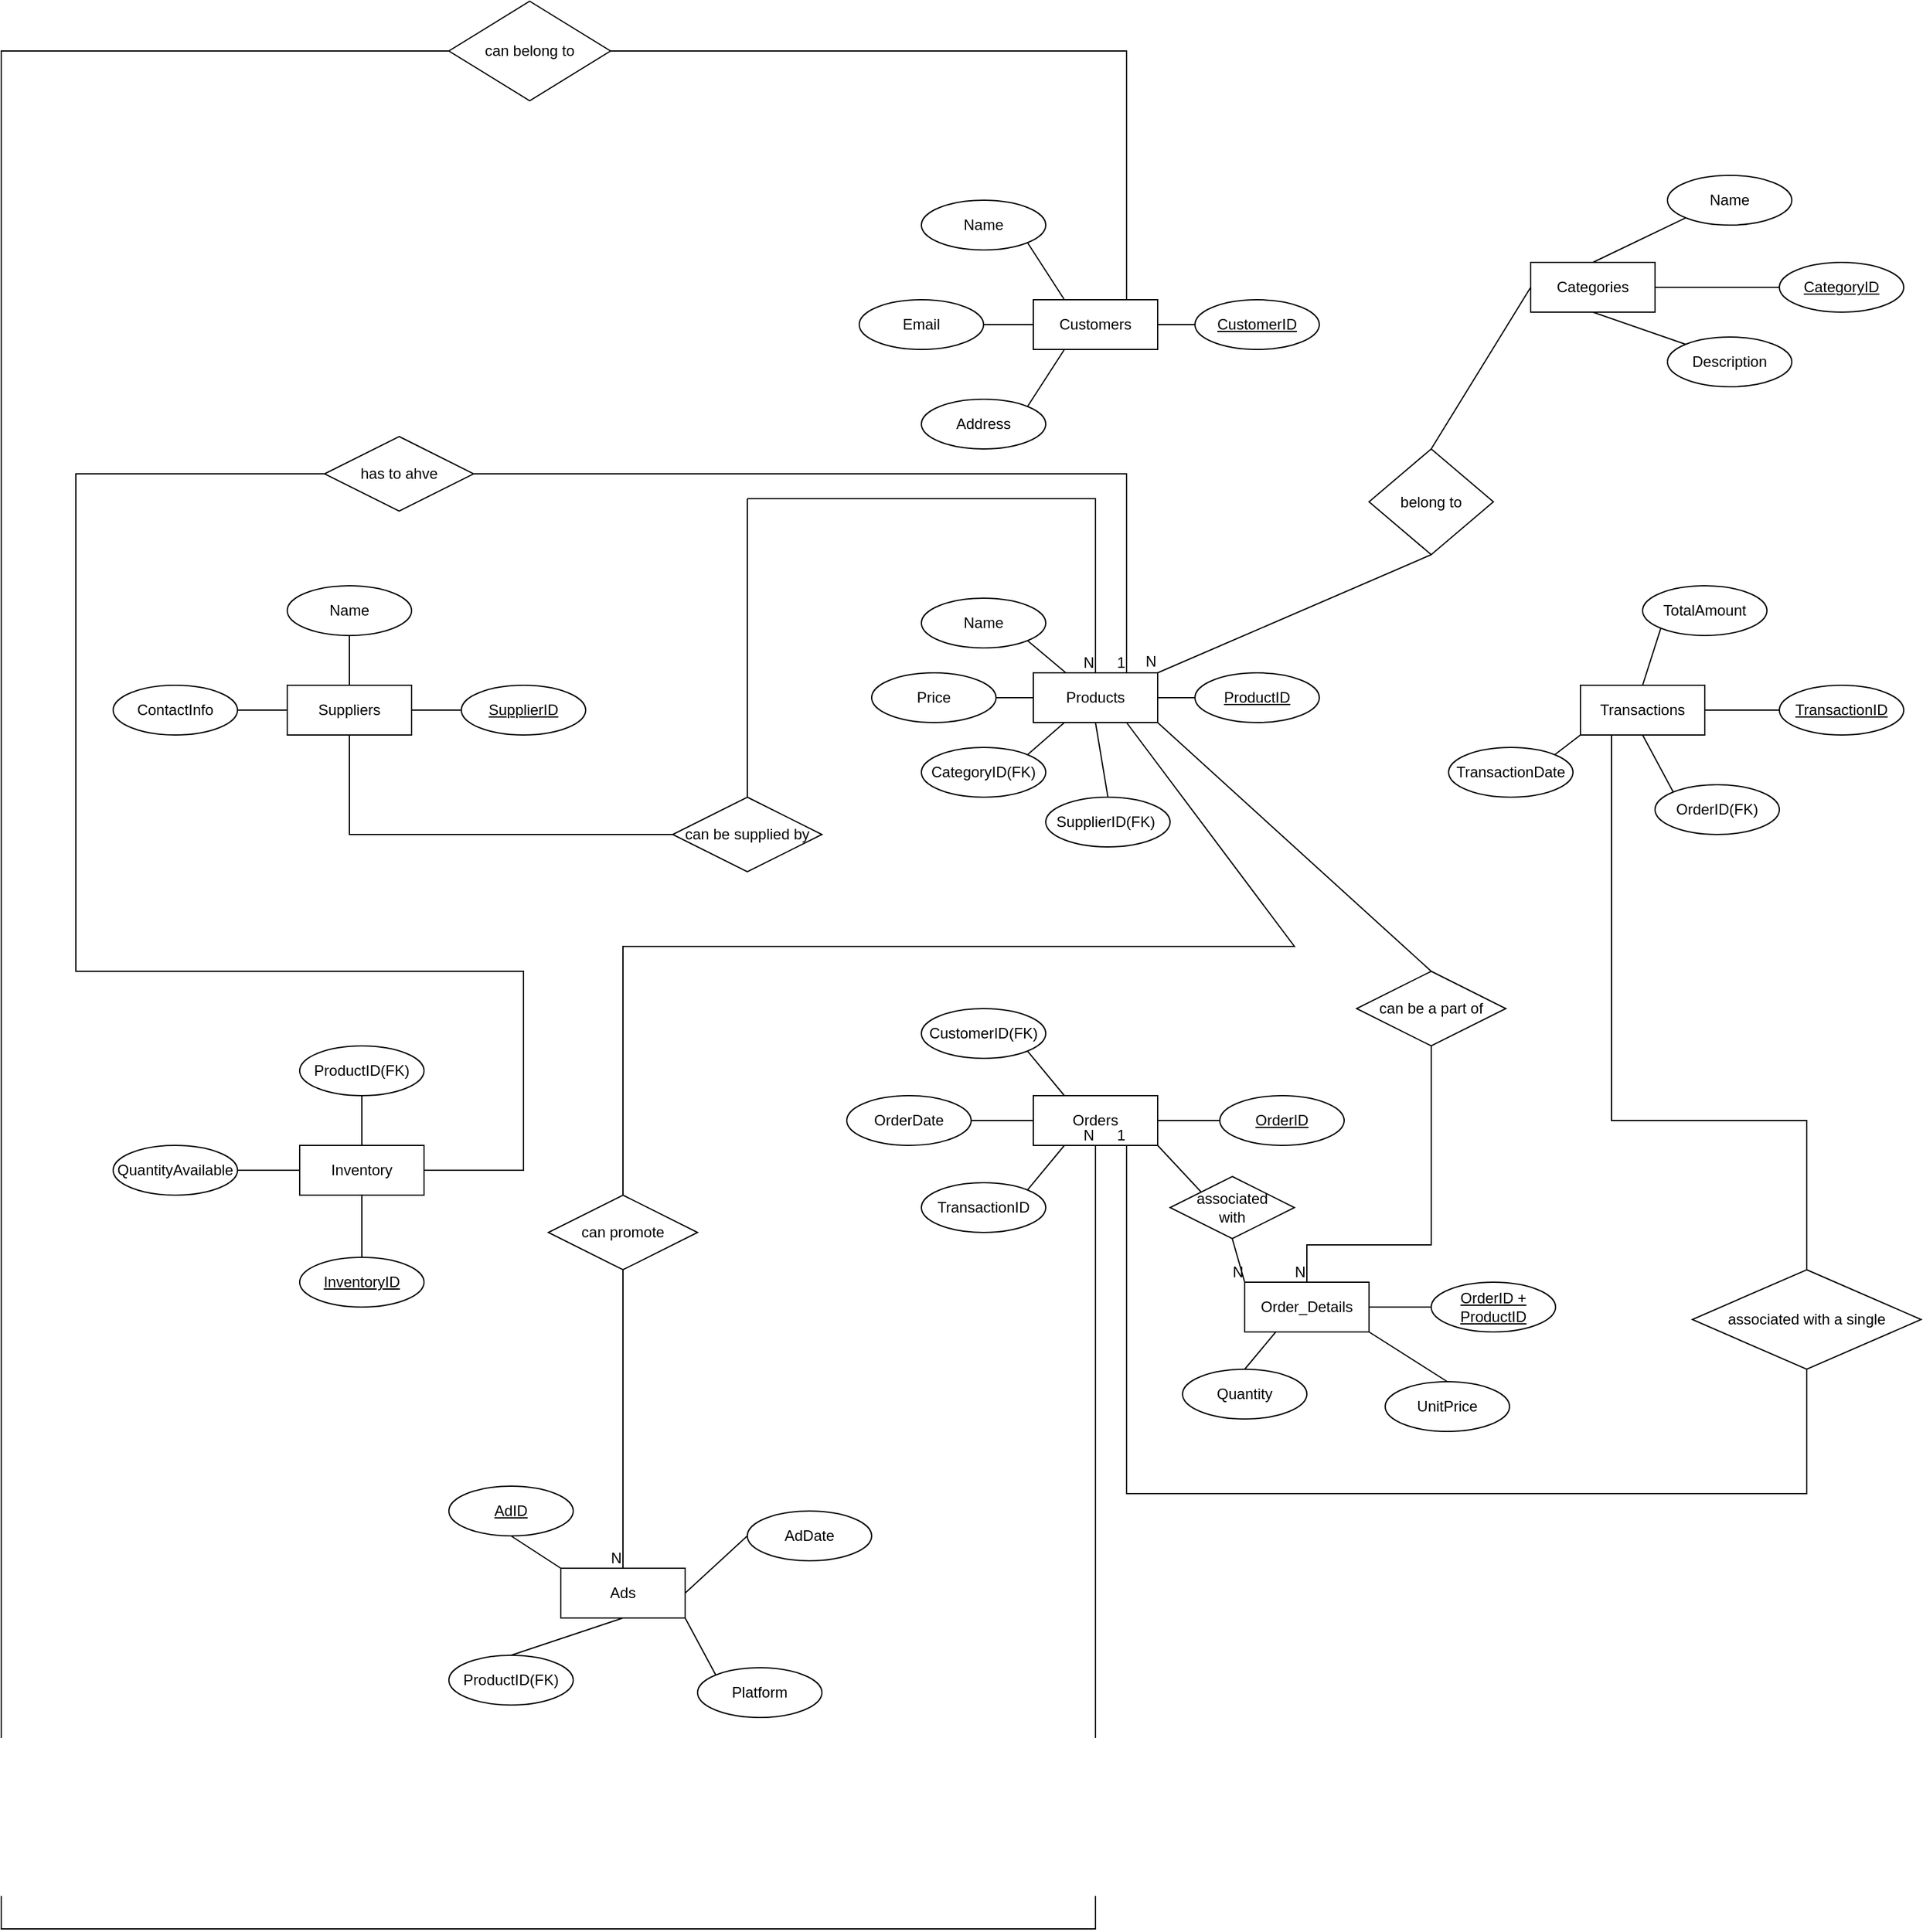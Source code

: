 <mxfile version="23.1.2" type="github">
  <diagram id="R2lEEEUBdFMjLlhIrx00" name="Page-1">
    <mxGraphModel dx="3212" dy="1255" grid="1" gridSize="10" guides="1" tooltips="1" connect="1" arrows="1" fold="1" page="1" pageScale="1" pageWidth="827" pageHeight="1169" math="0" shadow="0" extFonts="Permanent Marker^https://fonts.googleapis.com/css?family=Permanent+Marker">
      <root>
        <mxCell id="0" />
        <mxCell id="1" parent="0" />
        <mxCell id="zfA8GvS_sk62KVz_93GT-23" value="Products" style="whiteSpace=wrap;html=1;align=center;" vertex="1" parent="1">
          <mxGeometry x="30" y="1060" width="100" height="40" as="geometry" />
        </mxCell>
        <mxCell id="zfA8GvS_sk62KVz_93GT-25" value="ProductID" style="ellipse;whiteSpace=wrap;html=1;align=center;fontStyle=4;" vertex="1" parent="1">
          <mxGeometry x="160" y="1060" width="100" height="40" as="geometry" />
        </mxCell>
        <mxCell id="zfA8GvS_sk62KVz_93GT-29" value="" style="endArrow=none;html=1;rounded=0;entryX=0;entryY=0.5;entryDx=0;entryDy=0;exitX=1;exitY=0.5;exitDx=0;exitDy=0;" edge="1" parent="1" source="zfA8GvS_sk62KVz_93GT-23" target="zfA8GvS_sk62KVz_93GT-25">
          <mxGeometry relative="1" as="geometry">
            <mxPoint x="50" y="1050" as="sourcePoint" />
            <mxPoint x="210" y="1050" as="targetPoint" />
          </mxGeometry>
        </mxCell>
        <mxCell id="zfA8GvS_sk62KVz_93GT-30" value="Name" style="ellipse;whiteSpace=wrap;html=1;align=center;" vertex="1" parent="1">
          <mxGeometry x="-60" y="1000" width="100" height="40" as="geometry" />
        </mxCell>
        <mxCell id="zfA8GvS_sk62KVz_93GT-31" value="Price" style="ellipse;whiteSpace=wrap;html=1;align=center;" vertex="1" parent="1">
          <mxGeometry x="-100" y="1060" width="100" height="40" as="geometry" />
        </mxCell>
        <mxCell id="zfA8GvS_sk62KVz_93GT-32" value="CategoryID(FK)" style="ellipse;whiteSpace=wrap;html=1;align=center;" vertex="1" parent="1">
          <mxGeometry x="-60" y="1120" width="100" height="40" as="geometry" />
        </mxCell>
        <mxCell id="zfA8GvS_sk62KVz_93GT-33" value="SupplierID(FK)&amp;nbsp;" style="ellipse;whiteSpace=wrap;html=1;align=center;" vertex="1" parent="1">
          <mxGeometry x="40" y="1160" width="100" height="40" as="geometry" />
        </mxCell>
        <mxCell id="zfA8GvS_sk62KVz_93GT-34" value="" style="endArrow=none;html=1;rounded=0;exitX=1;exitY=1;exitDx=0;exitDy=0;" edge="1" parent="1" source="zfA8GvS_sk62KVz_93GT-30" target="zfA8GvS_sk62KVz_93GT-23">
          <mxGeometry relative="1" as="geometry">
            <mxPoint x="50" y="1050" as="sourcePoint" />
            <mxPoint x="210" y="1050" as="targetPoint" />
          </mxGeometry>
        </mxCell>
        <mxCell id="zfA8GvS_sk62KVz_93GT-35" value="" style="endArrow=none;html=1;rounded=0;exitX=1;exitY=0.5;exitDx=0;exitDy=0;entryX=0;entryY=0.5;entryDx=0;entryDy=0;" edge="1" parent="1" source="zfA8GvS_sk62KVz_93GT-31" target="zfA8GvS_sk62KVz_93GT-23">
          <mxGeometry relative="1" as="geometry">
            <mxPoint x="60" y="1060" as="sourcePoint" />
            <mxPoint x="220" y="1060" as="targetPoint" />
          </mxGeometry>
        </mxCell>
        <mxCell id="zfA8GvS_sk62KVz_93GT-36" value="" style="endArrow=none;html=1;rounded=0;exitX=1;exitY=0;exitDx=0;exitDy=0;entryX=0.25;entryY=1;entryDx=0;entryDy=0;" edge="1" parent="1" source="zfA8GvS_sk62KVz_93GT-32" target="zfA8GvS_sk62KVz_93GT-23">
          <mxGeometry relative="1" as="geometry">
            <mxPoint x="70" y="1070" as="sourcePoint" />
            <mxPoint x="230" y="1070" as="targetPoint" />
          </mxGeometry>
        </mxCell>
        <mxCell id="zfA8GvS_sk62KVz_93GT-37" value="" style="endArrow=none;html=1;rounded=0;exitX=0.5;exitY=0;exitDx=0;exitDy=0;entryX=0.5;entryY=1;entryDx=0;entryDy=0;" edge="1" parent="1" source="zfA8GvS_sk62KVz_93GT-33" target="zfA8GvS_sk62KVz_93GT-23">
          <mxGeometry relative="1" as="geometry">
            <mxPoint x="80" y="1080" as="sourcePoint" />
            <mxPoint x="240" y="1080" as="targetPoint" />
          </mxGeometry>
        </mxCell>
        <mxCell id="zfA8GvS_sk62KVz_93GT-38" value="Customers" style="whiteSpace=wrap;html=1;align=center;" vertex="1" parent="1">
          <mxGeometry x="30" y="760" width="100" height="40" as="geometry" />
        </mxCell>
        <mxCell id="zfA8GvS_sk62KVz_93GT-39" value="CustomerID" style="ellipse;whiteSpace=wrap;html=1;align=center;fontStyle=4;" vertex="1" parent="1">
          <mxGeometry x="160" y="760" width="100" height="40" as="geometry" />
        </mxCell>
        <mxCell id="zfA8GvS_sk62KVz_93GT-40" value="Name" style="ellipse;whiteSpace=wrap;html=1;align=center;" vertex="1" parent="1">
          <mxGeometry x="-60" y="680" width="100" height="40" as="geometry" />
        </mxCell>
        <mxCell id="zfA8GvS_sk62KVz_93GT-41" value="Email" style="ellipse;whiteSpace=wrap;html=1;align=center;" vertex="1" parent="1">
          <mxGeometry x="-110" y="760" width="100" height="40" as="geometry" />
        </mxCell>
        <mxCell id="zfA8GvS_sk62KVz_93GT-42" value="Address" style="ellipse;whiteSpace=wrap;html=1;align=center;" vertex="1" parent="1">
          <mxGeometry x="-60" y="840" width="100" height="40" as="geometry" />
        </mxCell>
        <mxCell id="zfA8GvS_sk62KVz_93GT-43" value="" style="endArrow=none;html=1;rounded=0;exitX=1;exitY=0;exitDx=0;exitDy=0;entryX=0.25;entryY=1;entryDx=0;entryDy=0;" edge="1" parent="1" source="zfA8GvS_sk62KVz_93GT-42" target="zfA8GvS_sk62KVz_93GT-38">
          <mxGeometry relative="1" as="geometry">
            <mxPoint x="90" y="860.48" as="sourcePoint" />
            <mxPoint x="310" y="880" as="targetPoint" />
          </mxGeometry>
        </mxCell>
        <mxCell id="zfA8GvS_sk62KVz_93GT-44" value="" style="endArrow=none;html=1;rounded=0;exitX=1;exitY=0.5;exitDx=0;exitDy=0;entryX=0;entryY=0.5;entryDx=0;entryDy=0;" edge="1" parent="1" source="zfA8GvS_sk62KVz_93GT-41" target="zfA8GvS_sk62KVz_93GT-38">
          <mxGeometry relative="1" as="geometry">
            <mxPoint x="110" y="850" as="sourcePoint" />
            <mxPoint x="270" y="850" as="targetPoint" />
          </mxGeometry>
        </mxCell>
        <mxCell id="zfA8GvS_sk62KVz_93GT-45" value="" style="endArrow=none;html=1;rounded=0;exitX=1;exitY=1;exitDx=0;exitDy=0;entryX=0.25;entryY=0;entryDx=0;entryDy=0;" edge="1" parent="1" source="zfA8GvS_sk62KVz_93GT-40" target="zfA8GvS_sk62KVz_93GT-38">
          <mxGeometry relative="1" as="geometry">
            <mxPoint x="70" y="850" as="sourcePoint" />
            <mxPoint x="230" y="850" as="targetPoint" />
          </mxGeometry>
        </mxCell>
        <mxCell id="zfA8GvS_sk62KVz_93GT-46" value="" style="endArrow=none;html=1;rounded=0;entryX=0;entryY=0.5;entryDx=0;entryDy=0;exitX=1;exitY=0.5;exitDx=0;exitDy=0;" edge="1" parent="1" source="zfA8GvS_sk62KVz_93GT-38" target="zfA8GvS_sk62KVz_93GT-39">
          <mxGeometry relative="1" as="geometry">
            <mxPoint x="80" y="860" as="sourcePoint" />
            <mxPoint x="240" y="860" as="targetPoint" />
          </mxGeometry>
        </mxCell>
        <mxCell id="zfA8GvS_sk62KVz_93GT-47" value="Orders" style="whiteSpace=wrap;html=1;align=center;" vertex="1" parent="1">
          <mxGeometry x="30" y="1400" width="100" height="40" as="geometry" />
        </mxCell>
        <mxCell id="zfA8GvS_sk62KVz_93GT-48" value="OrderID" style="ellipse;whiteSpace=wrap;html=1;align=center;fontStyle=4;" vertex="1" parent="1">
          <mxGeometry x="180" y="1400" width="100" height="40" as="geometry" />
        </mxCell>
        <mxCell id="zfA8GvS_sk62KVz_93GT-49" value="CustomerID(FK)" style="ellipse;whiteSpace=wrap;html=1;align=center;" vertex="1" parent="1">
          <mxGeometry x="-60" y="1330" width="100" height="40" as="geometry" />
        </mxCell>
        <mxCell id="zfA8GvS_sk62KVz_93GT-50" value="OrderDate" style="ellipse;whiteSpace=wrap;html=1;align=center;" vertex="1" parent="1">
          <mxGeometry x="-120" y="1400" width="100" height="40" as="geometry" />
        </mxCell>
        <mxCell id="zfA8GvS_sk62KVz_93GT-51" value="TransactionID" style="ellipse;whiteSpace=wrap;html=1;align=center;" vertex="1" parent="1">
          <mxGeometry x="-60" y="1470" width="100" height="40" as="geometry" />
        </mxCell>
        <mxCell id="zfA8GvS_sk62KVz_93GT-52" value="" style="endArrow=none;html=1;rounded=0;entryX=0;entryY=0.5;entryDx=0;entryDy=0;exitX=1;exitY=0.5;exitDx=0;exitDy=0;" edge="1" parent="1" source="zfA8GvS_sk62KVz_93GT-50" target="zfA8GvS_sk62KVz_93GT-47">
          <mxGeometry relative="1" as="geometry">
            <mxPoint x="-30" y="1480" as="sourcePoint" />
            <mxPoint x="130" y="1480" as="targetPoint" />
          </mxGeometry>
        </mxCell>
        <mxCell id="zfA8GvS_sk62KVz_93GT-54" value="" style="endArrow=none;html=1;rounded=0;entryX=0.25;entryY=1;entryDx=0;entryDy=0;exitX=1;exitY=0;exitDx=0;exitDy=0;" edge="1" parent="1" source="zfA8GvS_sk62KVz_93GT-51" target="zfA8GvS_sk62KVz_93GT-47">
          <mxGeometry relative="1" as="geometry">
            <mxPoint x="-10" y="1430" as="sourcePoint" />
            <mxPoint x="40" y="1430" as="targetPoint" />
          </mxGeometry>
        </mxCell>
        <mxCell id="zfA8GvS_sk62KVz_93GT-55" value="" style="endArrow=none;html=1;rounded=0;entryX=0.25;entryY=0;entryDx=0;entryDy=0;exitX=1;exitY=1;exitDx=0;exitDy=0;" edge="1" parent="1" source="zfA8GvS_sk62KVz_93GT-49" target="zfA8GvS_sk62KVz_93GT-47">
          <mxGeometry relative="1" as="geometry">
            <mxPoint y="1440" as="sourcePoint" />
            <mxPoint x="50" y="1440" as="targetPoint" />
          </mxGeometry>
        </mxCell>
        <mxCell id="zfA8GvS_sk62KVz_93GT-56" value="" style="endArrow=none;html=1;rounded=0;entryX=1;entryY=0.5;entryDx=0;entryDy=0;exitX=0;exitY=0.5;exitDx=0;exitDy=0;" edge="1" parent="1" source="zfA8GvS_sk62KVz_93GT-48" target="zfA8GvS_sk62KVz_93GT-47">
          <mxGeometry relative="1" as="geometry">
            <mxPoint x="10" y="1450" as="sourcePoint" />
            <mxPoint x="60" y="1450" as="targetPoint" />
          </mxGeometry>
        </mxCell>
        <mxCell id="zfA8GvS_sk62KVz_93GT-57" value="Order_Details" style="whiteSpace=wrap;html=1;align=center;" vertex="1" parent="1">
          <mxGeometry x="200" y="1550" width="100" height="40" as="geometry" />
        </mxCell>
        <mxCell id="zfA8GvS_sk62KVz_93GT-58" value="OrderID + ProductID" style="ellipse;whiteSpace=wrap;html=1;align=center;fontStyle=4;" vertex="1" parent="1">
          <mxGeometry x="350" y="1550" width="100" height="40" as="geometry" />
        </mxCell>
        <mxCell id="zfA8GvS_sk62KVz_93GT-59" value="UnitPrice" style="ellipse;whiteSpace=wrap;html=1;align=center;" vertex="1" parent="1">
          <mxGeometry x="313" y="1630" width="100" height="40" as="geometry" />
        </mxCell>
        <mxCell id="zfA8GvS_sk62KVz_93GT-60" value="Quantity" style="ellipse;whiteSpace=wrap;html=1;align=center;" vertex="1" parent="1">
          <mxGeometry x="150" y="1620" width="100" height="40" as="geometry" />
        </mxCell>
        <mxCell id="zfA8GvS_sk62KVz_93GT-61" value="" style="endArrow=none;html=1;rounded=0;entryX=0.5;entryY=0;entryDx=0;entryDy=0;exitX=0.25;exitY=1;exitDx=0;exitDy=0;" edge="1" parent="1" source="zfA8GvS_sk62KVz_93GT-57" target="zfA8GvS_sk62KVz_93GT-60">
          <mxGeometry relative="1" as="geometry">
            <mxPoint x="20" y="1460" as="sourcePoint" />
            <mxPoint x="70" y="1460" as="targetPoint" />
          </mxGeometry>
        </mxCell>
        <mxCell id="zfA8GvS_sk62KVz_93GT-62" value="" style="endArrow=none;html=1;rounded=0;entryX=0;entryY=0.5;entryDx=0;entryDy=0;exitX=1;exitY=0.5;exitDx=0;exitDy=0;" edge="1" parent="1" source="zfA8GvS_sk62KVz_93GT-57" target="zfA8GvS_sk62KVz_93GT-58">
          <mxGeometry relative="1" as="geometry">
            <mxPoint x="30" y="1470" as="sourcePoint" />
            <mxPoint x="80" y="1470" as="targetPoint" />
          </mxGeometry>
        </mxCell>
        <mxCell id="zfA8GvS_sk62KVz_93GT-63" value="" style="endArrow=none;html=1;rounded=0;entryX=0.5;entryY=0;entryDx=0;entryDy=0;exitX=1;exitY=1;exitDx=0;exitDy=0;" edge="1" parent="1" source="zfA8GvS_sk62KVz_93GT-57" target="zfA8GvS_sk62KVz_93GT-59">
          <mxGeometry relative="1" as="geometry">
            <mxPoint x="40" y="1480" as="sourcePoint" />
            <mxPoint x="90" y="1480" as="targetPoint" />
          </mxGeometry>
        </mxCell>
        <mxCell id="zfA8GvS_sk62KVz_93GT-64" value="Transactions" style="whiteSpace=wrap;html=1;align=center;" vertex="1" parent="1">
          <mxGeometry x="470" y="1070" width="100" height="40" as="geometry" />
        </mxCell>
        <mxCell id="zfA8GvS_sk62KVz_93GT-65" value="TransactionID" style="ellipse;whiteSpace=wrap;html=1;align=center;fontStyle=4;" vertex="1" parent="1">
          <mxGeometry x="630" y="1070" width="100" height="40" as="geometry" />
        </mxCell>
        <mxCell id="zfA8GvS_sk62KVz_93GT-66" value="OrderID(FK)" style="ellipse;whiteSpace=wrap;html=1;align=center;" vertex="1" parent="1">
          <mxGeometry x="530" y="1150" width="100" height="40" as="geometry" />
        </mxCell>
        <mxCell id="zfA8GvS_sk62KVz_93GT-67" value="TransactionDate" style="ellipse;whiteSpace=wrap;html=1;align=center;" vertex="1" parent="1">
          <mxGeometry x="364" y="1120" width="100" height="40" as="geometry" />
        </mxCell>
        <mxCell id="zfA8GvS_sk62KVz_93GT-68" value="TotalAmount" style="ellipse;whiteSpace=wrap;html=1;align=center;" vertex="1" parent="1">
          <mxGeometry x="520" y="990" width="100" height="40" as="geometry" />
        </mxCell>
        <mxCell id="zfA8GvS_sk62KVz_93GT-69" value="" style="endArrow=none;html=1;rounded=0;exitX=0.5;exitY=1;exitDx=0;exitDy=0;entryX=0;entryY=0;entryDx=0;entryDy=0;" edge="1" parent="1" source="zfA8GvS_sk62KVz_93GT-64" target="zfA8GvS_sk62KVz_93GT-66">
          <mxGeometry relative="1" as="geometry">
            <mxPoint x="460" y="1140" as="sourcePoint" />
            <mxPoint x="620" y="1140" as="targetPoint" />
          </mxGeometry>
        </mxCell>
        <mxCell id="zfA8GvS_sk62KVz_93GT-71" value="" style="endArrow=none;html=1;rounded=0;exitX=1;exitY=0.5;exitDx=0;exitDy=0;entryX=0;entryY=0.5;entryDx=0;entryDy=0;" edge="1" parent="1" source="zfA8GvS_sk62KVz_93GT-64" target="zfA8GvS_sk62KVz_93GT-65">
          <mxGeometry relative="1" as="geometry">
            <mxPoint x="530" y="1120" as="sourcePoint" />
            <mxPoint x="555" y="1166" as="targetPoint" />
          </mxGeometry>
        </mxCell>
        <mxCell id="zfA8GvS_sk62KVz_93GT-72" value="" style="endArrow=none;html=1;rounded=0;exitX=1;exitY=0;exitDx=0;exitDy=0;entryX=0;entryY=1;entryDx=0;entryDy=0;" edge="1" parent="1" source="zfA8GvS_sk62KVz_93GT-67" target="zfA8GvS_sk62KVz_93GT-64">
          <mxGeometry relative="1" as="geometry">
            <mxPoint x="580" y="1100" as="sourcePoint" />
            <mxPoint x="640" y="1100" as="targetPoint" />
          </mxGeometry>
        </mxCell>
        <mxCell id="zfA8GvS_sk62KVz_93GT-73" value="" style="endArrow=none;html=1;rounded=0;exitX=0;exitY=1;exitDx=0;exitDy=0;entryX=0.5;entryY=0;entryDx=0;entryDy=0;" edge="1" parent="1" source="zfA8GvS_sk62KVz_93GT-68" target="zfA8GvS_sk62KVz_93GT-64">
          <mxGeometry relative="1" as="geometry">
            <mxPoint x="459" y="1136" as="sourcePoint" />
            <mxPoint x="480" y="1120" as="targetPoint" />
          </mxGeometry>
        </mxCell>
        <mxCell id="zfA8GvS_sk62KVz_93GT-74" value="Suppliers" style="whiteSpace=wrap;html=1;align=center;" vertex="1" parent="1">
          <mxGeometry x="-570" y="1070" width="100" height="40" as="geometry" />
        </mxCell>
        <mxCell id="zfA8GvS_sk62KVz_93GT-75" value="SupplierID" style="ellipse;whiteSpace=wrap;html=1;align=center;fontStyle=4;" vertex="1" parent="1">
          <mxGeometry x="-430" y="1070" width="100" height="40" as="geometry" />
        </mxCell>
        <mxCell id="zfA8GvS_sk62KVz_93GT-76" value="Name" style="ellipse;whiteSpace=wrap;html=1;align=center;" vertex="1" parent="1">
          <mxGeometry x="-570" y="990" width="100" height="40" as="geometry" />
        </mxCell>
        <mxCell id="zfA8GvS_sk62KVz_93GT-77" value="ContactInfo" style="ellipse;whiteSpace=wrap;html=1;align=center;" vertex="1" parent="1">
          <mxGeometry x="-710" y="1070" width="100" height="40" as="geometry" />
        </mxCell>
        <mxCell id="zfA8GvS_sk62KVz_93GT-78" value="" style="endArrow=none;html=1;rounded=0;entryX=0;entryY=0.5;entryDx=0;entryDy=0;exitX=1;exitY=0.5;exitDx=0;exitDy=0;" edge="1" parent="1" source="zfA8GvS_sk62KVz_93GT-77" target="zfA8GvS_sk62KVz_93GT-74">
          <mxGeometry relative="1" as="geometry">
            <mxPoint x="-610" y="1220" as="sourcePoint" />
            <mxPoint x="-450" y="1220" as="targetPoint" />
          </mxGeometry>
        </mxCell>
        <mxCell id="zfA8GvS_sk62KVz_93GT-79" value="" style="endArrow=none;html=1;rounded=0;entryX=0;entryY=0.5;entryDx=0;entryDy=0;exitX=1;exitY=0.5;exitDx=0;exitDy=0;" edge="1" parent="1" source="zfA8GvS_sk62KVz_93GT-74" target="zfA8GvS_sk62KVz_93GT-75">
          <mxGeometry relative="1" as="geometry">
            <mxPoint x="-600" y="1230" as="sourcePoint" />
            <mxPoint x="-440" y="1230" as="targetPoint" />
          </mxGeometry>
        </mxCell>
        <mxCell id="zfA8GvS_sk62KVz_93GT-80" value="" style="endArrow=none;html=1;rounded=0;exitX=0.5;exitY=1;exitDx=0;exitDy=0;" edge="1" parent="1" source="zfA8GvS_sk62KVz_93GT-76" target="zfA8GvS_sk62KVz_93GT-74">
          <mxGeometry relative="1" as="geometry">
            <mxPoint x="-590" y="1240" as="sourcePoint" />
            <mxPoint x="-430" y="1240" as="targetPoint" />
          </mxGeometry>
        </mxCell>
        <mxCell id="zfA8GvS_sk62KVz_93GT-81" value="Categories" style="whiteSpace=wrap;html=1;align=center;" vertex="1" parent="1">
          <mxGeometry x="430" y="730" width="100" height="40" as="geometry" />
        </mxCell>
        <mxCell id="zfA8GvS_sk62KVz_93GT-82" value="CategoryID" style="ellipse;whiteSpace=wrap;html=1;align=center;fontStyle=4;" vertex="1" parent="1">
          <mxGeometry x="630" y="730" width="100" height="40" as="geometry" />
        </mxCell>
        <mxCell id="zfA8GvS_sk62KVz_93GT-83" value="Description" style="ellipse;whiteSpace=wrap;html=1;align=center;" vertex="1" parent="1">
          <mxGeometry x="540" y="790" width="100" height="40" as="geometry" />
        </mxCell>
        <mxCell id="zfA8GvS_sk62KVz_93GT-84" value="Name" style="ellipse;whiteSpace=wrap;html=1;align=center;" vertex="1" parent="1">
          <mxGeometry x="540" y="660" width="100" height="40" as="geometry" />
        </mxCell>
        <mxCell id="zfA8GvS_sk62KVz_93GT-85" value="" style="endArrow=none;html=1;rounded=0;exitX=0;exitY=0;exitDx=0;exitDy=0;entryX=0.5;entryY=1;entryDx=0;entryDy=0;" edge="1" parent="1" source="zfA8GvS_sk62KVz_93GT-83" target="zfA8GvS_sk62KVz_93GT-81">
          <mxGeometry relative="1" as="geometry">
            <mxPoint x="20" y="940" as="sourcePoint" />
            <mxPoint x="100" y="940" as="targetPoint" />
          </mxGeometry>
        </mxCell>
        <mxCell id="zfA8GvS_sk62KVz_93GT-86" value="" style="endArrow=none;html=1;rounded=0;entryX=0;entryY=0.5;entryDx=0;entryDy=0;exitX=1;exitY=0.5;exitDx=0;exitDy=0;" edge="1" parent="1" source="zfA8GvS_sk62KVz_93GT-81" target="zfA8GvS_sk62KVz_93GT-82">
          <mxGeometry relative="1" as="geometry">
            <mxPoint x="320" y="930" as="sourcePoint" />
            <mxPoint x="110" y="950" as="targetPoint" />
          </mxGeometry>
        </mxCell>
        <mxCell id="zfA8GvS_sk62KVz_93GT-87" value="" style="endArrow=none;html=1;rounded=0;entryX=0;entryY=1;entryDx=0;entryDy=0;exitX=0.5;exitY=0;exitDx=0;exitDy=0;" edge="1" parent="1" source="zfA8GvS_sk62KVz_93GT-81" target="zfA8GvS_sk62KVz_93GT-84">
          <mxGeometry relative="1" as="geometry">
            <mxPoint x="40" y="960" as="sourcePoint" />
            <mxPoint x="120" y="960" as="targetPoint" />
          </mxGeometry>
        </mxCell>
        <mxCell id="zfA8GvS_sk62KVz_93GT-88" value="Inventory" style="whiteSpace=wrap;html=1;align=center;" vertex="1" parent="1">
          <mxGeometry x="-560" y="1440" width="100" height="40" as="geometry" />
        </mxCell>
        <mxCell id="zfA8GvS_sk62KVz_93GT-89" value="InventoryID" style="ellipse;whiteSpace=wrap;html=1;align=center;fontStyle=4;" vertex="1" parent="1">
          <mxGeometry x="-560" y="1530" width="100" height="40" as="geometry" />
        </mxCell>
        <mxCell id="zfA8GvS_sk62KVz_93GT-90" value="ProductID(FK)" style="ellipse;whiteSpace=wrap;html=1;align=center;" vertex="1" parent="1">
          <mxGeometry x="-560" y="1360" width="100" height="40" as="geometry" />
        </mxCell>
        <mxCell id="zfA8GvS_sk62KVz_93GT-91" value="QuantityAvailable" style="ellipse;whiteSpace=wrap;html=1;align=center;" vertex="1" parent="1">
          <mxGeometry x="-710" y="1440" width="100" height="40" as="geometry" />
        </mxCell>
        <mxCell id="zfA8GvS_sk62KVz_93GT-93" value="" style="endArrow=none;html=1;rounded=0;exitX=0.5;exitY=1;exitDx=0;exitDy=0;entryX=0.5;entryY=0;entryDx=0;entryDy=0;" edge="1" parent="1" source="zfA8GvS_sk62KVz_93GT-88" target="zfA8GvS_sk62KVz_93GT-89">
          <mxGeometry relative="1" as="geometry">
            <mxPoint x="-680" y="1550" as="sourcePoint" />
            <mxPoint x="-600" y="1600" as="targetPoint" />
          </mxGeometry>
        </mxCell>
        <mxCell id="zfA8GvS_sk62KVz_93GT-94" value="" style="endArrow=none;html=1;rounded=0;exitX=1;exitY=0.5;exitDx=0;exitDy=0;entryX=0;entryY=0.5;entryDx=0;entryDy=0;" edge="1" parent="1" source="zfA8GvS_sk62KVz_93GT-91" target="zfA8GvS_sk62KVz_93GT-88">
          <mxGeometry relative="1" as="geometry">
            <mxPoint x="-670" y="1560" as="sourcePoint" />
            <mxPoint x="-590" y="1610" as="targetPoint" />
          </mxGeometry>
        </mxCell>
        <mxCell id="zfA8GvS_sk62KVz_93GT-95" value="" style="endArrow=none;html=1;rounded=0;entryX=0.5;entryY=1;entryDx=0;entryDy=0;exitX=0.5;exitY=0;exitDx=0;exitDy=0;" edge="1" parent="1" source="zfA8GvS_sk62KVz_93GT-88" target="zfA8GvS_sk62KVz_93GT-90">
          <mxGeometry relative="1" as="geometry">
            <mxPoint x="-660" y="1570" as="sourcePoint" />
            <mxPoint x="-580" y="1620" as="targetPoint" />
          </mxGeometry>
        </mxCell>
        <mxCell id="zfA8GvS_sk62KVz_93GT-96" value="Ads" style="whiteSpace=wrap;html=1;align=center;" vertex="1" parent="1">
          <mxGeometry x="-350" y="1780" width="100" height="40" as="geometry" />
        </mxCell>
        <mxCell id="zfA8GvS_sk62KVz_93GT-97" value="AdID" style="ellipse;whiteSpace=wrap;html=1;align=center;fontStyle=4;" vertex="1" parent="1">
          <mxGeometry x="-440" y="1714" width="100" height="40" as="geometry" />
        </mxCell>
        <mxCell id="zfA8GvS_sk62KVz_93GT-98" value="ProductID(FK)" style="ellipse;whiteSpace=wrap;html=1;align=center;" vertex="1" parent="1">
          <mxGeometry x="-440" y="1850" width="100" height="40" as="geometry" />
        </mxCell>
        <mxCell id="zfA8GvS_sk62KVz_93GT-99" value="AdDate" style="ellipse;whiteSpace=wrap;html=1;align=center;" vertex="1" parent="1">
          <mxGeometry x="-200" y="1734" width="100" height="40" as="geometry" />
        </mxCell>
        <mxCell id="zfA8GvS_sk62KVz_93GT-100" value="Platform" style="ellipse;whiteSpace=wrap;html=1;align=center;" vertex="1" parent="1">
          <mxGeometry x="-240" y="1860" width="100" height="40" as="geometry" />
        </mxCell>
        <mxCell id="zfA8GvS_sk62KVz_93GT-101" value="" style="endArrow=none;html=1;rounded=0;exitX=1;exitY=0.5;exitDx=0;exitDy=0;entryX=0;entryY=0.5;entryDx=0;entryDy=0;" edge="1" parent="1" source="zfA8GvS_sk62KVz_93GT-96" target="zfA8GvS_sk62KVz_93GT-99">
          <mxGeometry relative="1" as="geometry">
            <mxPoint x="-80" y="1650" as="sourcePoint" />
            <mxPoint x="80" y="1650" as="targetPoint" />
          </mxGeometry>
        </mxCell>
        <mxCell id="zfA8GvS_sk62KVz_93GT-102" value="" style="endArrow=none;html=1;rounded=0;exitX=1;exitY=1;exitDx=0;exitDy=0;entryX=0;entryY=0;entryDx=0;entryDy=0;" edge="1" parent="1" source="zfA8GvS_sk62KVz_93GT-96" target="zfA8GvS_sk62KVz_93GT-100">
          <mxGeometry relative="1" as="geometry">
            <mxPoint x="-70" y="1660" as="sourcePoint" />
            <mxPoint x="90" y="1660" as="targetPoint" />
          </mxGeometry>
        </mxCell>
        <mxCell id="zfA8GvS_sk62KVz_93GT-103" value="" style="endArrow=none;html=1;rounded=0;exitX=0.5;exitY=0;exitDx=0;exitDy=0;entryX=0.5;entryY=1;entryDx=0;entryDy=0;" edge="1" parent="1" source="zfA8GvS_sk62KVz_93GT-98" target="zfA8GvS_sk62KVz_93GT-96">
          <mxGeometry relative="1" as="geometry">
            <mxPoint x="-60" y="1670" as="sourcePoint" />
            <mxPoint x="100" y="1670" as="targetPoint" />
          </mxGeometry>
        </mxCell>
        <mxCell id="zfA8GvS_sk62KVz_93GT-104" value="" style="endArrow=none;html=1;rounded=0;exitX=0;exitY=0;exitDx=0;exitDy=0;entryX=0.5;entryY=1;entryDx=0;entryDy=0;" edge="1" parent="1" source="zfA8GvS_sk62KVz_93GT-96" target="zfA8GvS_sk62KVz_93GT-97">
          <mxGeometry relative="1" as="geometry">
            <mxPoint x="-50" y="1680" as="sourcePoint" />
            <mxPoint x="110" y="1680" as="targetPoint" />
          </mxGeometry>
        </mxCell>
        <mxCell id="zfA8GvS_sk62KVz_93GT-106" value="" style="endArrow=none;html=1;rounded=0;entryX=1;entryY=0;entryDx=0;entryDy=0;exitX=0.5;exitY=1;exitDx=0;exitDy=0;" edge="1" parent="1" source="zfA8GvS_sk62KVz_93GT-112" target="zfA8GvS_sk62KVz_93GT-23">
          <mxGeometry relative="1" as="geometry">
            <mxPoint x="-250" y="1220" as="sourcePoint" />
            <mxPoint x="-90" y="1220" as="targetPoint" />
            <Array as="points" />
          </mxGeometry>
        </mxCell>
        <mxCell id="zfA8GvS_sk62KVz_93GT-107" value="N" style="resizable=0;html=1;whiteSpace=wrap;align=right;verticalAlign=bottom;" connectable="0" vertex="1" parent="zfA8GvS_sk62KVz_93GT-106">
          <mxGeometry x="1" relative="1" as="geometry" />
        </mxCell>
        <mxCell id="zfA8GvS_sk62KVz_93GT-108" value="" style="endArrow=none;html=1;rounded=0;entryX=0.5;entryY=0;entryDx=0;entryDy=0;" edge="1" parent="1" target="zfA8GvS_sk62KVz_93GT-23">
          <mxGeometry relative="1" as="geometry">
            <mxPoint x="-200" y="920" as="sourcePoint" />
            <mxPoint x="220" y="1270" as="targetPoint" />
            <Array as="points">
              <mxPoint x="80" y="920" />
            </Array>
          </mxGeometry>
        </mxCell>
        <mxCell id="zfA8GvS_sk62KVz_93GT-109" value="N" style="resizable=0;html=1;whiteSpace=wrap;align=right;verticalAlign=bottom;" connectable="0" vertex="1" parent="zfA8GvS_sk62KVz_93GT-108">
          <mxGeometry x="1" relative="1" as="geometry" />
        </mxCell>
        <mxCell id="zfA8GvS_sk62KVz_93GT-110" value="" style="endArrow=none;html=1;rounded=0;entryX=0.5;entryY=0;entryDx=0;entryDy=0;exitX=0.5;exitY=1;exitDx=0;exitDy=0;" edge="1" parent="1" source="zfA8GvS_sk62KVz_93GT-118" target="zfA8GvS_sk62KVz_93GT-57">
          <mxGeometry relative="1" as="geometry">
            <mxPoint x="350" y="1450" as="sourcePoint" />
            <mxPoint x="510" y="1450" as="targetPoint" />
            <Array as="points">
              <mxPoint x="350" y="1520" />
              <mxPoint x="250" y="1520" />
            </Array>
          </mxGeometry>
        </mxCell>
        <mxCell id="zfA8GvS_sk62KVz_93GT-111" value="N" style="resizable=0;html=1;whiteSpace=wrap;align=right;verticalAlign=bottom;" connectable="0" vertex="1" parent="zfA8GvS_sk62KVz_93GT-110">
          <mxGeometry x="1" relative="1" as="geometry" />
        </mxCell>
        <mxCell id="zfA8GvS_sk62KVz_93GT-113" value="" style="endArrow=none;html=1;rounded=0;entryX=0.5;entryY=0;entryDx=0;entryDy=0;exitX=0;exitY=0.5;exitDx=0;exitDy=0;" edge="1" parent="1" source="zfA8GvS_sk62KVz_93GT-81" target="zfA8GvS_sk62KVz_93GT-112">
          <mxGeometry relative="1" as="geometry">
            <mxPoint x="213" y="930" as="sourcePoint" />
            <mxPoint x="130" y="1060" as="targetPoint" />
            <Array as="points" />
          </mxGeometry>
        </mxCell>
        <mxCell id="zfA8GvS_sk62KVz_93GT-112" value="belong to" style="shape=rhombus;perimeter=rhombusPerimeter;whiteSpace=wrap;html=1;align=center;" vertex="1" parent="1">
          <mxGeometry x="300" y="880" width="100" height="85" as="geometry" />
        </mxCell>
        <mxCell id="zfA8GvS_sk62KVz_93GT-116" value="" style="endArrow=none;html=1;rounded=0;entryX=0.5;entryY=0;entryDx=0;entryDy=0;exitX=0.5;exitY=1;exitDx=0;exitDy=0;" edge="1" parent="1" source="zfA8GvS_sk62KVz_93GT-74" target="zfA8GvS_sk62KVz_93GT-115">
          <mxGeometry relative="1" as="geometry">
            <mxPoint x="-520" y="1110" as="sourcePoint" />
            <mxPoint x="80" y="1060" as="targetPoint" />
            <Array as="points">
              <mxPoint x="-520" y="1190" />
              <mxPoint x="-200" y="1190" />
              <mxPoint x="-200" y="920" />
            </Array>
          </mxGeometry>
        </mxCell>
        <mxCell id="zfA8GvS_sk62KVz_93GT-115" value="can be supplied by" style="shape=rhombus;perimeter=rhombusPerimeter;whiteSpace=wrap;html=1;align=center;" vertex="1" parent="1">
          <mxGeometry x="-260" y="1160" width="120" height="60" as="geometry" />
        </mxCell>
        <mxCell id="zfA8GvS_sk62KVz_93GT-119" value="" style="endArrow=none;html=1;rounded=0;entryX=0.5;entryY=0;entryDx=0;entryDy=0;exitX=1;exitY=1;exitDx=0;exitDy=0;" edge="1" parent="1" source="zfA8GvS_sk62KVz_93GT-23" target="zfA8GvS_sk62KVz_93GT-118">
          <mxGeometry relative="1" as="geometry">
            <mxPoint x="105" y="1100" as="sourcePoint" />
            <mxPoint x="250" y="1550" as="targetPoint" />
            <Array as="points" />
          </mxGeometry>
        </mxCell>
        <mxCell id="zfA8GvS_sk62KVz_93GT-118" value="can be a part of" style="shape=rhombus;perimeter=rhombusPerimeter;whiteSpace=wrap;html=1;align=center;" vertex="1" parent="1">
          <mxGeometry x="290" y="1300" width="120" height="60" as="geometry" />
        </mxCell>
        <mxCell id="zfA8GvS_sk62KVz_93GT-121" value="" style="endArrow=none;html=1;rounded=0;entryX=0.5;entryY=1;entryDx=0;entryDy=0;exitX=0;exitY=0.5;exitDx=0;exitDy=0;" edge="1" parent="1" source="zfA8GvS_sk62KVz_93GT-123" target="zfA8GvS_sk62KVz_93GT-47">
          <mxGeometry relative="1" as="geometry">
            <mxPoint x="300" y="1350" as="sourcePoint" />
            <mxPoint x="460" y="1350" as="targetPoint" />
            <Array as="points">
              <mxPoint x="-800" y="560" />
              <mxPoint x="-800" y="1280" />
              <mxPoint x="-800" y="2070" />
              <mxPoint x="80" y="2070" />
              <mxPoint x="80" y="1560" />
            </Array>
          </mxGeometry>
        </mxCell>
        <mxCell id="zfA8GvS_sk62KVz_93GT-122" value="N" style="resizable=0;html=1;whiteSpace=wrap;align=right;verticalAlign=bottom;" connectable="0" vertex="1" parent="zfA8GvS_sk62KVz_93GT-121">
          <mxGeometry x="1" relative="1" as="geometry" />
        </mxCell>
        <mxCell id="zfA8GvS_sk62KVz_93GT-124" value="" style="endArrow=none;html=1;rounded=0;entryX=1;entryY=0.5;entryDx=0;entryDy=0;exitX=0.75;exitY=0;exitDx=0;exitDy=0;" edge="1" parent="1" source="zfA8GvS_sk62KVz_93GT-38" target="zfA8GvS_sk62KVz_93GT-123">
          <mxGeometry relative="1" as="geometry">
            <mxPoint x="105" y="760" as="sourcePoint" />
            <mxPoint x="80" y="1440" as="targetPoint" />
            <Array as="points">
              <mxPoint x="105" y="560" />
            </Array>
          </mxGeometry>
        </mxCell>
        <mxCell id="zfA8GvS_sk62KVz_93GT-123" value="can belong to" style="shape=rhombus;perimeter=rhombusPerimeter;whiteSpace=wrap;html=1;align=center;" vertex="1" parent="1">
          <mxGeometry x="-440" y="520" width="130" height="80" as="geometry" />
        </mxCell>
        <mxCell id="zfA8GvS_sk62KVz_93GT-126" value="" style="endArrow=none;html=1;rounded=0;entryX=0.75;entryY=1;entryDx=0;entryDy=0;exitX=0.5;exitY=1;exitDx=0;exitDy=0;" edge="1" parent="1" source="zfA8GvS_sk62KVz_93GT-128" target="zfA8GvS_sk62KVz_93GT-47">
          <mxGeometry relative="1" as="geometry">
            <mxPoint x="130" y="1861.667" as="sourcePoint" />
            <mxPoint x="-100" y="1310" as="targetPoint" />
            <Array as="points">
              <mxPoint x="652" y="1720" />
              <mxPoint x="105" y="1720" />
            </Array>
          </mxGeometry>
        </mxCell>
        <mxCell id="zfA8GvS_sk62KVz_93GT-127" value="1" style="resizable=0;html=1;whiteSpace=wrap;align=right;verticalAlign=bottom;" connectable="0" vertex="1" parent="zfA8GvS_sk62KVz_93GT-126">
          <mxGeometry x="1" relative="1" as="geometry" />
        </mxCell>
        <mxCell id="zfA8GvS_sk62KVz_93GT-129" value="" style="endArrow=none;html=1;rounded=0;entryX=0.5;entryY=0;entryDx=0;entryDy=0;exitX=0.25;exitY=1;exitDx=0;exitDy=0;" edge="1" parent="1" source="zfA8GvS_sk62KVz_93GT-64" target="zfA8GvS_sk62KVz_93GT-128">
          <mxGeometry relative="1" as="geometry">
            <mxPoint x="495" y="1110" as="sourcePoint" />
            <mxPoint x="130" y="1440" as="targetPoint" />
            <Array as="points">
              <mxPoint x="495" y="1420" />
              <mxPoint x="652" y="1420" />
            </Array>
          </mxGeometry>
        </mxCell>
        <mxCell id="zfA8GvS_sk62KVz_93GT-128" value="associated with a single" style="shape=rhombus;perimeter=rhombusPerimeter;whiteSpace=wrap;html=1;align=center;" vertex="1" parent="1">
          <mxGeometry x="560" y="1540" width="184" height="80" as="geometry" />
        </mxCell>
        <mxCell id="zfA8GvS_sk62KVz_93GT-131" value="" style="endArrow=none;html=1;rounded=0;entryX=0;entryY=0;entryDx=0;entryDy=0;exitX=0.5;exitY=1;exitDx=0;exitDy=0;" edge="1" parent="1" source="zfA8GvS_sk62KVz_93GT-133" target="zfA8GvS_sk62KVz_93GT-57">
          <mxGeometry relative="1" as="geometry">
            <mxPoint x="30" y="1540" as="sourcePoint" />
            <mxPoint x="190" y="1540" as="targetPoint" />
          </mxGeometry>
        </mxCell>
        <mxCell id="zfA8GvS_sk62KVz_93GT-132" value="N" style="resizable=0;html=1;whiteSpace=wrap;align=right;verticalAlign=bottom;" connectable="0" vertex="1" parent="zfA8GvS_sk62KVz_93GT-131">
          <mxGeometry x="1" relative="1" as="geometry" />
        </mxCell>
        <mxCell id="zfA8GvS_sk62KVz_93GT-134" value="" style="endArrow=none;html=1;rounded=0;entryX=0;entryY=0;entryDx=0;entryDy=0;exitX=1;exitY=1;exitDx=0;exitDy=0;" edge="1" parent="1" source="zfA8GvS_sk62KVz_93GT-47" target="zfA8GvS_sk62KVz_93GT-133">
          <mxGeometry relative="1" as="geometry">
            <mxPoint x="130" y="1440" as="sourcePoint" />
            <mxPoint x="200" y="1550" as="targetPoint" />
          </mxGeometry>
        </mxCell>
        <mxCell id="zfA8GvS_sk62KVz_93GT-133" value="associated&lt;br&gt;with" style="shape=rhombus;perimeter=rhombusPerimeter;whiteSpace=wrap;html=1;align=center;" vertex="1" parent="1">
          <mxGeometry x="140" y="1465" width="100" height="50" as="geometry" />
        </mxCell>
        <mxCell id="zfA8GvS_sk62KVz_93GT-142" value="" style="endArrow=none;html=1;rounded=0;entryX=0.5;entryY=0;entryDx=0;entryDy=0;exitX=0.75;exitY=1;exitDx=0;exitDy=0;" edge="1" parent="1" source="zfA8GvS_sk62KVz_93GT-23" target="zfA8GvS_sk62KVz_93GT-96">
          <mxGeometry relative="1" as="geometry">
            <mxPoint x="-230" y="1347.647" as="sourcePoint" />
            <mxPoint x="60" y="1670" as="targetPoint" />
            <Array as="points">
              <mxPoint x="240" y="1280" />
              <mxPoint x="-300" y="1280" />
            </Array>
          </mxGeometry>
        </mxCell>
        <mxCell id="zfA8GvS_sk62KVz_93GT-143" value="N" style="resizable=0;html=1;whiteSpace=wrap;align=right;verticalAlign=bottom;" connectable="0" vertex="1" parent="zfA8GvS_sk62KVz_93GT-142">
          <mxGeometry x="1" relative="1" as="geometry" />
        </mxCell>
        <mxCell id="zfA8GvS_sk62KVz_93GT-144" value="can promote" style="shape=rhombus;perimeter=rhombusPerimeter;whiteSpace=wrap;html=1;align=center;" vertex="1" parent="1">
          <mxGeometry x="-360" y="1480" width="120" height="60" as="geometry" />
        </mxCell>
        <mxCell id="zfA8GvS_sk62KVz_93GT-145" value="" style="endArrow=none;html=1;rounded=0;entryX=0.75;entryY=0;entryDx=0;entryDy=0;exitX=1;exitY=0.5;exitDx=0;exitDy=0;" edge="1" parent="1" source="zfA8GvS_sk62KVz_93GT-147" target="zfA8GvS_sk62KVz_93GT-23">
          <mxGeometry relative="1" as="geometry">
            <mxPoint x="-140" y="1310" as="sourcePoint" />
            <mxPoint x="160" y="1130" as="targetPoint" />
            <Array as="points">
              <mxPoint x="105" y="900" />
            </Array>
          </mxGeometry>
        </mxCell>
        <mxCell id="zfA8GvS_sk62KVz_93GT-146" value="1" style="resizable=0;html=1;whiteSpace=wrap;align=right;verticalAlign=bottom;" connectable="0" vertex="1" parent="zfA8GvS_sk62KVz_93GT-145">
          <mxGeometry x="1" relative="1" as="geometry" />
        </mxCell>
        <mxCell id="zfA8GvS_sk62KVz_93GT-148" value="" style="endArrow=none;html=1;rounded=0;entryX=0;entryY=0.5;entryDx=0;entryDy=0;exitX=1;exitY=0.5;exitDx=0;exitDy=0;" edge="1" parent="1" source="zfA8GvS_sk62KVz_93GT-88" target="zfA8GvS_sk62KVz_93GT-147">
          <mxGeometry relative="1" as="geometry">
            <mxPoint x="-460" y="1460" as="sourcePoint" />
            <mxPoint x="105" y="1060" as="targetPoint" />
            <Array as="points">
              <mxPoint x="-380" y="1460" />
              <mxPoint x="-380" y="1300" />
              <mxPoint x="-740" y="1300" />
              <mxPoint x="-740" y="900" />
            </Array>
          </mxGeometry>
        </mxCell>
        <mxCell id="zfA8GvS_sk62KVz_93GT-147" value="has to ahve" style="shape=rhombus;perimeter=rhombusPerimeter;whiteSpace=wrap;html=1;align=center;" vertex="1" parent="1">
          <mxGeometry x="-540" y="870" width="120" height="60" as="geometry" />
        </mxCell>
      </root>
    </mxGraphModel>
  </diagram>
</mxfile>
